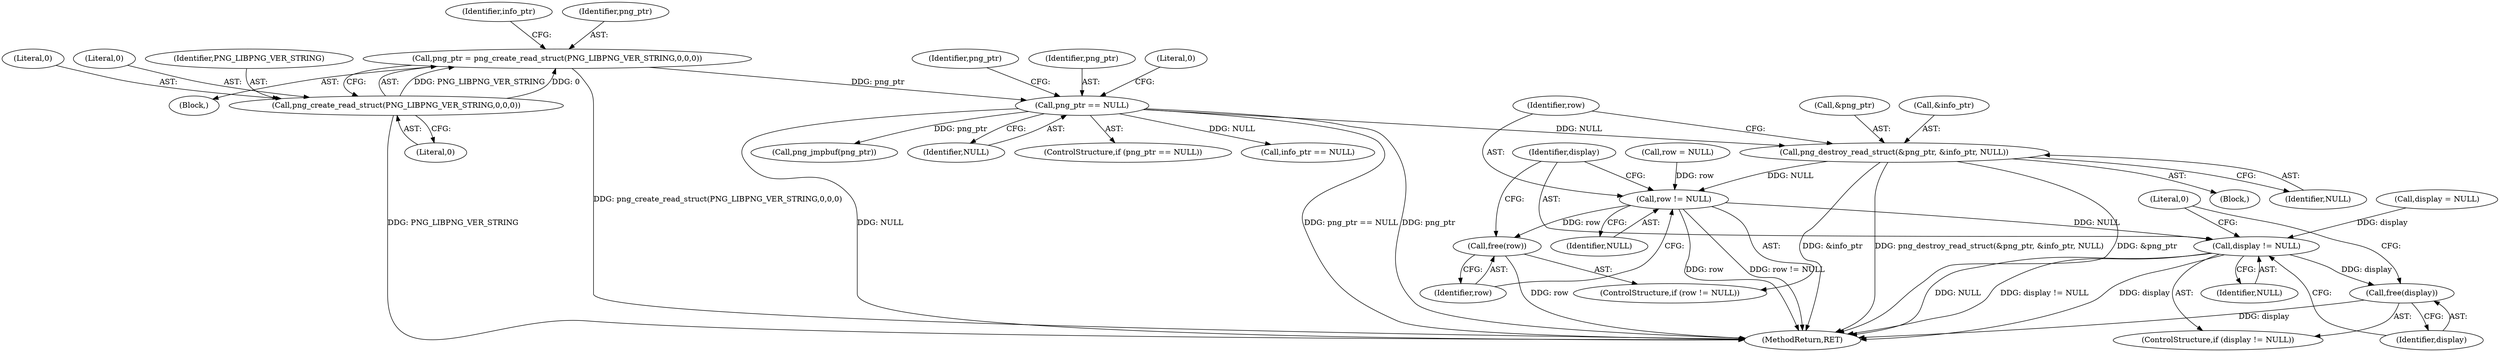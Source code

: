 digraph "0_Android_9d4853418ab2f754c2b63e091c29c5529b8b86ca_153@API" {
"1000136" [label="(Call,png_destroy_read_struct(&png_ptr, &info_ptr, NULL))"];
"1000126" [label="(Call,png_ptr == NULL)"];
"1000106" [label="(Call,png_ptr = png_create_read_struct(PNG_LIBPNG_VER_STRING,0,0,0))"];
"1000108" [label="(Call,png_create_read_struct(PNG_LIBPNG_VER_STRING,0,0,0))"];
"1000143" [label="(Call,row != NULL)"];
"1000146" [label="(Call,free(row))"];
"1000149" [label="(Call,display != NULL)"];
"1000152" [label="(Call,free(display))"];
"1000133" [label="(Call,png_jmpbuf(png_ptr))"];
"1000143" [label="(Call,row != NULL)"];
"1000137" [label="(Call,&png_ptr)"];
"1000128" [label="(Identifier,NULL)"];
"1000150" [label="(Identifier,display)"];
"1000141" [label="(Identifier,NULL)"];
"1000134" [label="(Identifier,png_ptr)"];
"1000118" [label="(Call,row = NULL)"];
"1000125" [label="(ControlStructure,if (png_ptr == NULL))"];
"1000155" [label="(Literal,0)"];
"1000115" [label="(Identifier,info_ptr)"];
"1000152" [label="(Call,free(display))"];
"1000164" [label="(Call,info_ptr == NULL)"];
"1000257" [label="(MethodReturn,RET)"];
"1000142" [label="(ControlStructure,if (row != NULL))"];
"1000110" [label="(Literal,0)"];
"1000145" [label="(Identifier,NULL)"];
"1000108" [label="(Call,png_create_read_struct(PNG_LIBPNG_VER_STRING,0,0,0))"];
"1000127" [label="(Identifier,png_ptr)"];
"1000126" [label="(Call,png_ptr == NULL)"];
"1000144" [label="(Identifier,row)"];
"1000130" [label="(Literal,0)"];
"1000107" [label="(Identifier,png_ptr)"];
"1000135" [label="(Block,)"];
"1000146" [label="(Call,free(row))"];
"1000106" [label="(Call,png_ptr = png_create_read_struct(PNG_LIBPNG_VER_STRING,0,0,0))"];
"1000112" [label="(Literal,0)"];
"1000111" [label="(Literal,0)"];
"1000139" [label="(Call,&info_ptr)"];
"1000148" [label="(ControlStructure,if (display != NULL))"];
"1000149" [label="(Call,display != NULL)"];
"1000153" [label="(Identifier,display)"];
"1000109" [label="(Identifier,PNG_LIBPNG_VER_STRING)"];
"1000122" [label="(Call,display = NULL)"];
"1000147" [label="(Identifier,row)"];
"1000104" [label="(Block,)"];
"1000151" [label="(Identifier,NULL)"];
"1000136" [label="(Call,png_destroy_read_struct(&png_ptr, &info_ptr, NULL))"];
"1000136" -> "1000135"  [label="AST: "];
"1000136" -> "1000141"  [label="CFG: "];
"1000137" -> "1000136"  [label="AST: "];
"1000139" -> "1000136"  [label="AST: "];
"1000141" -> "1000136"  [label="AST: "];
"1000144" -> "1000136"  [label="CFG: "];
"1000136" -> "1000257"  [label="DDG: &info_ptr"];
"1000136" -> "1000257"  [label="DDG: png_destroy_read_struct(&png_ptr, &info_ptr, NULL)"];
"1000136" -> "1000257"  [label="DDG: &png_ptr"];
"1000126" -> "1000136"  [label="DDG: NULL"];
"1000136" -> "1000143"  [label="DDG: NULL"];
"1000126" -> "1000125"  [label="AST: "];
"1000126" -> "1000128"  [label="CFG: "];
"1000127" -> "1000126"  [label="AST: "];
"1000128" -> "1000126"  [label="AST: "];
"1000130" -> "1000126"  [label="CFG: "];
"1000134" -> "1000126"  [label="CFG: "];
"1000126" -> "1000257"  [label="DDG: png_ptr == NULL"];
"1000126" -> "1000257"  [label="DDG: png_ptr"];
"1000126" -> "1000257"  [label="DDG: NULL"];
"1000106" -> "1000126"  [label="DDG: png_ptr"];
"1000126" -> "1000133"  [label="DDG: png_ptr"];
"1000126" -> "1000164"  [label="DDG: NULL"];
"1000106" -> "1000104"  [label="AST: "];
"1000106" -> "1000108"  [label="CFG: "];
"1000107" -> "1000106"  [label="AST: "];
"1000108" -> "1000106"  [label="AST: "];
"1000115" -> "1000106"  [label="CFG: "];
"1000106" -> "1000257"  [label="DDG: png_create_read_struct(PNG_LIBPNG_VER_STRING,0,0,0)"];
"1000108" -> "1000106"  [label="DDG: PNG_LIBPNG_VER_STRING"];
"1000108" -> "1000106"  [label="DDG: 0"];
"1000108" -> "1000112"  [label="CFG: "];
"1000109" -> "1000108"  [label="AST: "];
"1000110" -> "1000108"  [label="AST: "];
"1000111" -> "1000108"  [label="AST: "];
"1000112" -> "1000108"  [label="AST: "];
"1000108" -> "1000257"  [label="DDG: PNG_LIBPNG_VER_STRING"];
"1000143" -> "1000142"  [label="AST: "];
"1000143" -> "1000145"  [label="CFG: "];
"1000144" -> "1000143"  [label="AST: "];
"1000145" -> "1000143"  [label="AST: "];
"1000147" -> "1000143"  [label="CFG: "];
"1000150" -> "1000143"  [label="CFG: "];
"1000143" -> "1000257"  [label="DDG: row"];
"1000143" -> "1000257"  [label="DDG: row != NULL"];
"1000118" -> "1000143"  [label="DDG: row"];
"1000143" -> "1000146"  [label="DDG: row"];
"1000143" -> "1000149"  [label="DDG: NULL"];
"1000146" -> "1000142"  [label="AST: "];
"1000146" -> "1000147"  [label="CFG: "];
"1000147" -> "1000146"  [label="AST: "];
"1000150" -> "1000146"  [label="CFG: "];
"1000146" -> "1000257"  [label="DDG: row"];
"1000149" -> "1000148"  [label="AST: "];
"1000149" -> "1000151"  [label="CFG: "];
"1000150" -> "1000149"  [label="AST: "];
"1000151" -> "1000149"  [label="AST: "];
"1000153" -> "1000149"  [label="CFG: "];
"1000155" -> "1000149"  [label="CFG: "];
"1000149" -> "1000257"  [label="DDG: NULL"];
"1000149" -> "1000257"  [label="DDG: display != NULL"];
"1000149" -> "1000257"  [label="DDG: display"];
"1000122" -> "1000149"  [label="DDG: display"];
"1000149" -> "1000152"  [label="DDG: display"];
"1000152" -> "1000148"  [label="AST: "];
"1000152" -> "1000153"  [label="CFG: "];
"1000153" -> "1000152"  [label="AST: "];
"1000155" -> "1000152"  [label="CFG: "];
"1000152" -> "1000257"  [label="DDG: display"];
}
